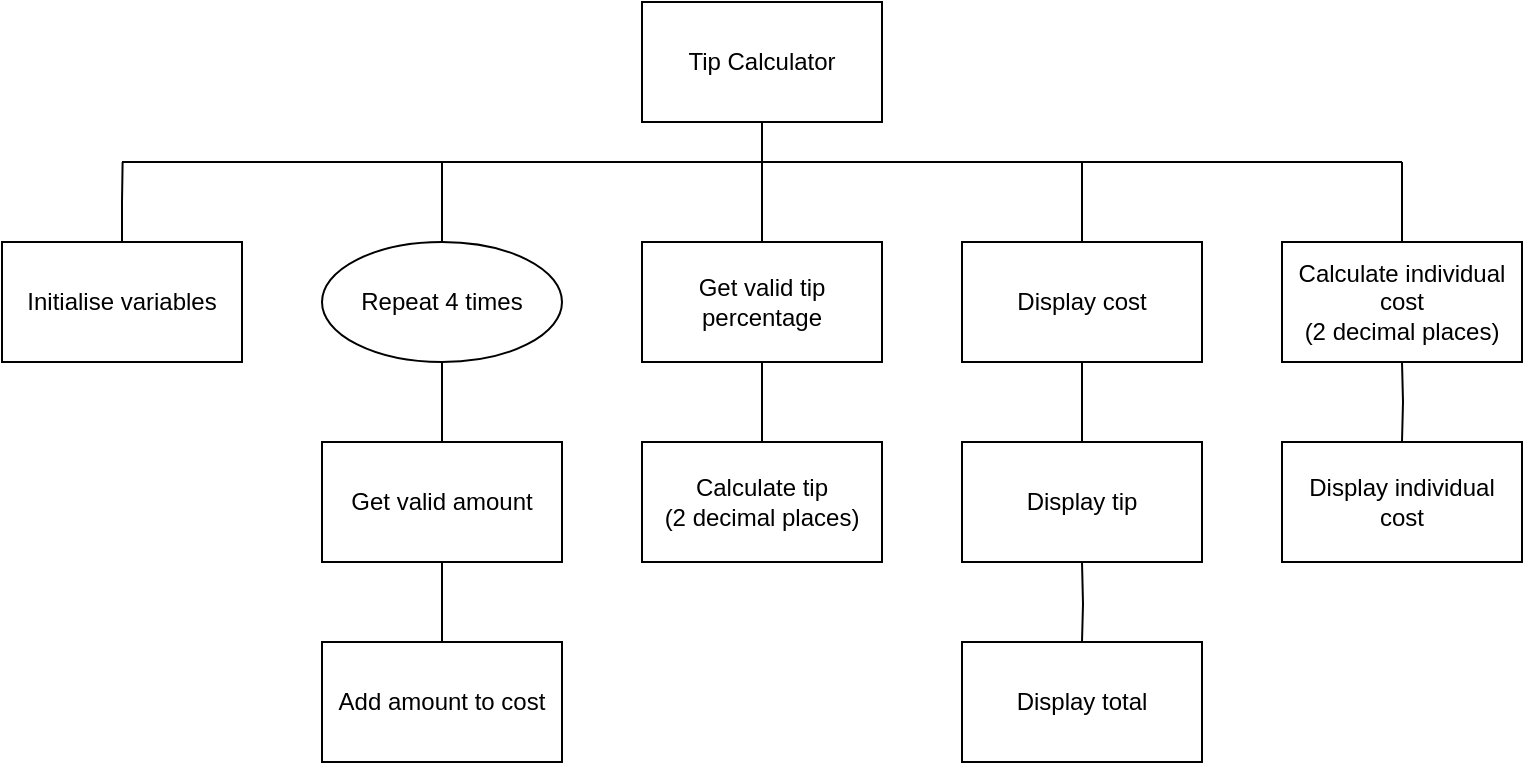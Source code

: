 <mxfile version="24.7.8" pages="2">
  <diagram name="sd" id="nq3hfyptlFCVr2CrW04x">
    <mxGraphModel dx="882" dy="578" grid="1" gridSize="10" guides="1" tooltips="1" connect="1" arrows="1" fold="1" page="1" pageScale="1" pageWidth="1169" pageHeight="827" math="0" shadow="0">
      <root>
        <mxCell id="nQaSH5ZJLGZen89Ir8Ug-0" />
        <mxCell id="nQaSH5ZJLGZen89Ir8Ug-1" parent="nQaSH5ZJLGZen89Ir8Ug-0" />
        <mxCell id="DQY4unRg5TGk52qzZA9S-4" style="edgeStyle=orthogonalEdgeStyle;rounded=0;orthogonalLoop=1;jettySize=auto;html=1;exitX=0.5;exitY=1;exitDx=0;exitDy=0;endArrow=none;endFill=0;" parent="nQaSH5ZJLGZen89Ir8Ug-1" source="nQaSH5ZJLGZen89Ir8Ug-2" edge="1">
          <mxGeometry relative="1" as="geometry">
            <mxPoint x="500" y="160" as="targetPoint" />
          </mxGeometry>
        </mxCell>
        <mxCell id="nQaSH5ZJLGZen89Ir8Ug-2" value="Tip&amp;nbsp;&lt;span style=&quot;background-color: initial;&quot;&gt;Calculator&lt;/span&gt;" style="rounded=0;whiteSpace=wrap;html=1;" parent="nQaSH5ZJLGZen89Ir8Ug-1" vertex="1">
          <mxGeometry x="440" y="80" width="120" height="60" as="geometry" />
        </mxCell>
        <mxCell id="nQaSH5ZJLGZen89Ir8Ug-4" style="edgeStyle=orthogonalEdgeStyle;rounded=0;orthogonalLoop=1;jettySize=auto;html=1;exitX=0.5;exitY=0;exitDx=0;exitDy=0;endArrow=none;endFill=0;" parent="nQaSH5ZJLGZen89Ir8Ug-1" source="nQaSH5ZJLGZen89Ir8Ug-5" edge="1">
          <mxGeometry relative="1" as="geometry">
            <mxPoint x="180.31" y="160" as="targetPoint" />
          </mxGeometry>
        </mxCell>
        <mxCell id="nQaSH5ZJLGZen89Ir8Ug-5" value="Initialise variables" style="rounded=0;whiteSpace=wrap;html=1;" parent="nQaSH5ZJLGZen89Ir8Ug-1" vertex="1">
          <mxGeometry x="120" y="200" width="120" height="60" as="geometry" />
        </mxCell>
        <mxCell id="nQaSH5ZJLGZen89Ir8Ug-44" style="edgeStyle=orthogonalEdgeStyle;rounded=0;orthogonalLoop=1;jettySize=auto;html=1;exitX=0.5;exitY=0;exitDx=0;exitDy=0;endArrow=none;endFill=0;entryX=0.5;entryY=1;entryDx=0;entryDy=0;" parent="nQaSH5ZJLGZen89Ir8Ug-1" source="nQaSH5ZJLGZen89Ir8Ug-6" target="nQaSH5ZJLGZen89Ir8Ug-38" edge="1">
          <mxGeometry relative="1" as="geometry" />
        </mxCell>
        <mxCell id="fUy0ndqq2JAWgpP197KR-2" style="edgeStyle=orthogonalEdgeStyle;rounded=0;orthogonalLoop=1;jettySize=auto;html=1;exitX=0.5;exitY=1;exitDx=0;exitDy=0;entryX=0.5;entryY=0;entryDx=0;entryDy=0;endArrow=none;endFill=0;" parent="nQaSH5ZJLGZen89Ir8Ug-1" source="nQaSH5ZJLGZen89Ir8Ug-6" target="nQaSH5ZJLGZen89Ir8Ug-39" edge="1">
          <mxGeometry relative="1" as="geometry">
            <mxPoint x="340" y="400" as="targetPoint" />
          </mxGeometry>
        </mxCell>
        <mxCell id="nQaSH5ZJLGZen89Ir8Ug-6" value="Get valid amount" style="rounded=0;whiteSpace=wrap;html=1;" parent="nQaSH5ZJLGZen89Ir8Ug-1" vertex="1">
          <mxGeometry x="280" y="300" width="120" height="60" as="geometry" />
        </mxCell>
        <mxCell id="nQaSH5ZJLGZen89Ir8Ug-35" value="" style="endArrow=none;html=1;rounded=0;" parent="nQaSH5ZJLGZen89Ir8Ug-1" edge="1">
          <mxGeometry width="50" height="50" relative="1" as="geometry">
            <mxPoint x="180" y="160" as="sourcePoint" />
            <mxPoint x="820" y="160" as="targetPoint" />
          </mxGeometry>
        </mxCell>
        <mxCell id="DQY4unRg5TGk52qzZA9S-3" style="edgeStyle=orthogonalEdgeStyle;rounded=0;orthogonalLoop=1;jettySize=auto;html=1;exitX=0.5;exitY=0;exitDx=0;exitDy=0;endArrow=none;endFill=0;" parent="nQaSH5ZJLGZen89Ir8Ug-1" source="nQaSH5ZJLGZen89Ir8Ug-38" edge="1">
          <mxGeometry relative="1" as="geometry">
            <mxPoint x="340" y="160" as="targetPoint" />
          </mxGeometry>
        </mxCell>
        <mxCell id="nQaSH5ZJLGZen89Ir8Ug-38" value="Repeat 4 times" style="ellipse;whiteSpace=wrap;html=1;" parent="nQaSH5ZJLGZen89Ir8Ug-1" vertex="1">
          <mxGeometry x="280" y="200" width="120" height="60" as="geometry" />
        </mxCell>
        <mxCell id="nQaSH5ZJLGZen89Ir8Ug-39" value="Add amount to cost" style="rounded=0;whiteSpace=wrap;html=1;" parent="nQaSH5ZJLGZen89Ir8Ug-1" vertex="1">
          <mxGeometry x="280" y="400" width="120" height="60" as="geometry" />
        </mxCell>
        <mxCell id="1Ul190k1DZZDLRFlQpAm-2" style="edgeStyle=orthogonalEdgeStyle;rounded=0;orthogonalLoop=1;jettySize=auto;html=1;exitX=0.5;exitY=0;exitDx=0;exitDy=0;endArrow=none;endFill=0;" parent="nQaSH5ZJLGZen89Ir8Ug-1" source="fUy0ndqq2JAWgpP197KR-8" edge="1">
          <mxGeometry relative="1" as="geometry">
            <mxPoint x="500" y="160" as="targetPoint" />
          </mxGeometry>
        </mxCell>
        <mxCell id="1Ul190k1DZZDLRFlQpAm-5" style="edgeStyle=orthogonalEdgeStyle;rounded=0;orthogonalLoop=1;jettySize=auto;html=1;exitX=0.5;exitY=1;exitDx=0;exitDy=0;entryX=0.5;entryY=0;entryDx=0;entryDy=0;endArrow=none;endFill=0;" parent="nQaSH5ZJLGZen89Ir8Ug-1" source="fUy0ndqq2JAWgpP197KR-8" target="1Ul190k1DZZDLRFlQpAm-3" edge="1">
          <mxGeometry relative="1" as="geometry" />
        </mxCell>
        <mxCell id="fUy0ndqq2JAWgpP197KR-8" value="Get valid tip percentage" style="rounded=0;whiteSpace=wrap;html=1;" parent="nQaSH5ZJLGZen89Ir8Ug-1" vertex="1">
          <mxGeometry x="440" y="200" width="120" height="60" as="geometry" />
        </mxCell>
        <mxCell id="fUy0ndqq2JAWgpP197KR-18" style="edgeStyle=orthogonalEdgeStyle;rounded=0;orthogonalLoop=1;jettySize=auto;html=1;exitX=0.5;exitY=0;exitDx=0;exitDy=0;endArrow=none;endFill=0;" parent="nQaSH5ZJLGZen89Ir8Ug-1" source="fUy0ndqq2JAWgpP197KR-17" edge="1">
          <mxGeometry relative="1" as="geometry">
            <mxPoint x="660" y="160" as="targetPoint" />
          </mxGeometry>
        </mxCell>
        <mxCell id="FMAfF1MgHCoDQNeF51pw-1" style="edgeStyle=orthogonalEdgeStyle;rounded=0;orthogonalLoop=1;jettySize=auto;html=1;exitX=0.5;exitY=1;exitDx=0;exitDy=0;entryX=0.5;entryY=0;entryDx=0;entryDy=0;endArrow=none;endFill=0;" parent="nQaSH5ZJLGZen89Ir8Ug-1" source="fUy0ndqq2JAWgpP197KR-17" edge="1">
          <mxGeometry relative="1" as="geometry">
            <mxPoint x="660" y="300" as="targetPoint" />
          </mxGeometry>
        </mxCell>
        <mxCell id="fUy0ndqq2JAWgpP197KR-17" value="Display cost" style="rounded=0;whiteSpace=wrap;html=1;" parent="nQaSH5ZJLGZen89Ir8Ug-1" vertex="1">
          <mxGeometry x="600" y="200" width="120" height="60" as="geometry" />
        </mxCell>
        <mxCell id="FMAfF1MgHCoDQNeF51pw-3" style="edgeStyle=orthogonalEdgeStyle;rounded=0;orthogonalLoop=1;jettySize=auto;html=1;exitX=0.5;exitY=1;exitDx=0;exitDy=0;entryX=0.5;entryY=0;entryDx=0;entryDy=0;endArrow=none;endFill=0;" parent="nQaSH5ZJLGZen89Ir8Ug-1" target="FMAfF1MgHCoDQNeF51pw-2" edge="1">
          <mxGeometry relative="1" as="geometry">
            <mxPoint x="660" y="360" as="sourcePoint" />
          </mxGeometry>
        </mxCell>
        <mxCell id="FMAfF1MgHCoDQNeF51pw-2" value="Display total" style="rounded=0;whiteSpace=wrap;html=1;" parent="nQaSH5ZJLGZen89Ir8Ug-1" vertex="1">
          <mxGeometry x="600" y="400" width="120" height="60" as="geometry" />
        </mxCell>
        <mxCell id="1Ul190k1DZZDLRFlQpAm-3" value="Calculate tip&lt;div&gt;(2 decimal places)&lt;/div&gt;" style="rounded=0;whiteSpace=wrap;html=1;" parent="nQaSH5ZJLGZen89Ir8Ug-1" vertex="1">
          <mxGeometry x="440" y="300" width="120" height="60" as="geometry" />
        </mxCell>
        <mxCell id="1Ul190k1DZZDLRFlQpAm-7" value="Display tip" style="rounded=0;whiteSpace=wrap;html=1;" parent="nQaSH5ZJLGZen89Ir8Ug-1" vertex="1">
          <mxGeometry x="600" y="300" width="120" height="60" as="geometry" />
        </mxCell>
        <mxCell id="1Ul190k1DZZDLRFlQpAm-9" style="edgeStyle=orthogonalEdgeStyle;rounded=0;orthogonalLoop=1;jettySize=auto;html=1;exitX=0.5;exitY=0;exitDx=0;exitDy=0;endArrow=none;endFill=0;" parent="nQaSH5ZJLGZen89Ir8Ug-1" source="1Ul190k1DZZDLRFlQpAm-8" edge="1">
          <mxGeometry relative="1" as="geometry">
            <mxPoint x="820" y="160" as="targetPoint" />
          </mxGeometry>
        </mxCell>
        <mxCell id="1Ul190k1DZZDLRFlQpAm-8" value="Calculate individual cost&lt;div&gt;(2 decimal places)&lt;/div&gt;" style="rounded=0;whiteSpace=wrap;html=1;" parent="nQaSH5ZJLGZen89Ir8Ug-1" vertex="1">
          <mxGeometry x="760" y="200" width="120" height="60" as="geometry" />
        </mxCell>
        <mxCell id="1Ul190k1DZZDLRFlQpAm-11" style="edgeStyle=orthogonalEdgeStyle;rounded=0;orthogonalLoop=1;jettySize=auto;html=1;exitX=0.5;exitY=0;exitDx=0;exitDy=0;entryX=0.5;entryY=1;entryDx=0;entryDy=0;endArrow=none;endFill=0;" parent="nQaSH5ZJLGZen89Ir8Ug-1" target="1Ul190k1DZZDLRFlQpAm-8" edge="1">
          <mxGeometry relative="1" as="geometry">
            <mxPoint x="820" y="300" as="sourcePoint" />
          </mxGeometry>
        </mxCell>
        <mxCell id="1Ul190k1DZZDLRFlQpAm-12" value="Display individual cost" style="rounded=0;whiteSpace=wrap;html=1;" parent="nQaSH5ZJLGZen89Ir8Ug-1" vertex="1">
          <mxGeometry x="760" y="300" width="120" height="60" as="geometry" />
        </mxCell>
      </root>
    </mxGraphModel>
  </diagram>
  <diagram id="DZfxQxoiEuQoA3vxxx5j" name="Example">
    <mxGraphModel dx="870" dy="697" grid="1" gridSize="10" guides="1" tooltips="1" connect="1" arrows="1" fold="1" page="1" pageScale="1" pageWidth="850" pageHeight="1100" math="0" shadow="0">
      <root>
        <mxCell id="0" />
        <mxCell id="1" parent="0" />
        <mxCell id="YGbuSc-yD24ZNoinjPzg-1" value="&lt;b&gt;Input&lt;/b&gt;&lt;br&gt;&lt;br&gt;Person 1: 15&lt;br&gt;Person 2: 7.50&lt;br&gt;Person 3: 9.75&lt;br&gt;Person 4: 12.30&lt;br&gt;&lt;br&gt;Tip percent: 10" style="text;html=1;strokeColor=none;fillColor=none;align=left;verticalAlign=top;whiteSpace=wrap;rounded=0;" parent="1" vertex="1">
          <mxGeometry x="80" y="80" width="90" height="130" as="geometry" />
        </mxCell>
        <mxCell id="PQvjtU43Chlj2779SlHy-1" value="&lt;b&gt;Output&lt;/b&gt;&lt;br&gt;&lt;br&gt;Cost: £44.55&lt;br&gt;Tip: £4.46&lt;br&gt;&lt;br&gt;Total:&amp;nbsp; £49.01&lt;br&gt;&lt;br&gt;Each pays: £12.25" style="text;html=1;strokeColor=none;fillColor=none;align=left;verticalAlign=top;whiteSpace=wrap;rounded=0;" parent="1" vertex="1">
          <mxGeometry x="200" y="80" width="110" height="130" as="geometry" />
        </mxCell>
      </root>
    </mxGraphModel>
  </diagram>
</mxfile>
